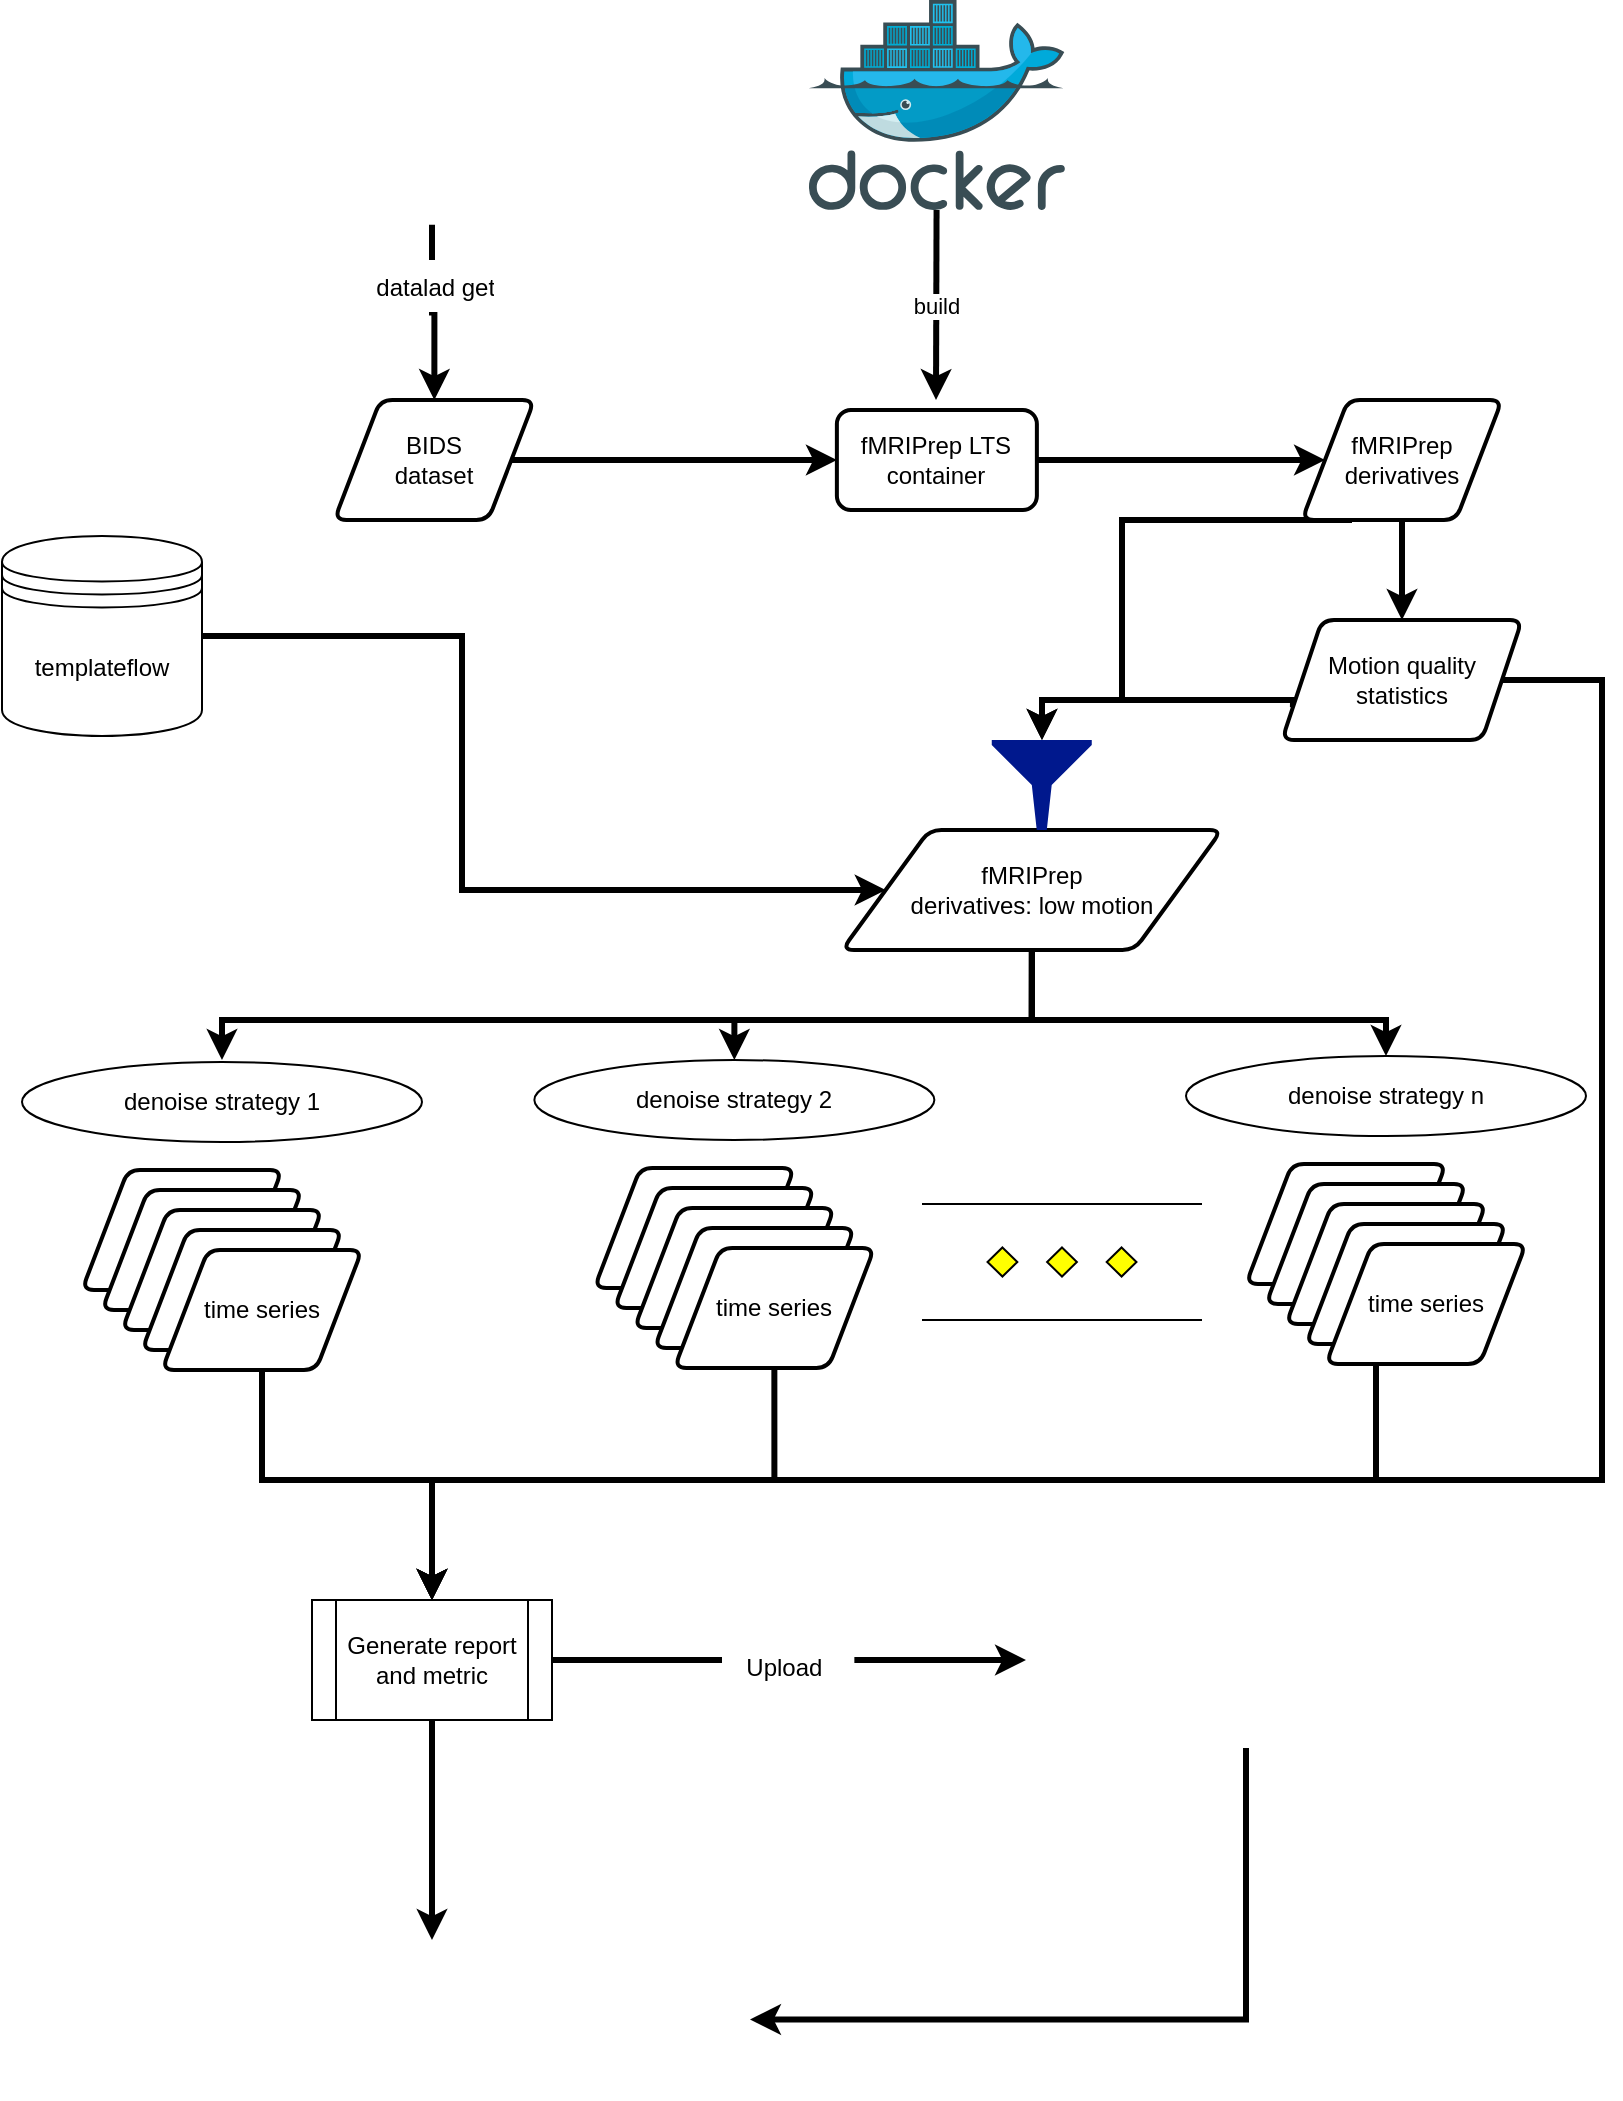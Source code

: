 <mxfile version="20.2.3" type="device"><diagram id="GxkQ14rdTwtl7Tk-R5S2" name="Page-1"><mxGraphModel dx="3644" dy="878" grid="1" gridSize="10" guides="1" tooltips="1" connect="1" arrows="1" fold="1" page="1" pageScale="1" pageWidth="827" pageHeight="1169" math="0" shadow="0"><root><mxCell id="0"/><mxCell id="1" parent="0"/><mxCell id="LOCV592n52zfwrZNaLTO-112" style="edgeStyle=orthogonalEdgeStyle;rounded=0;orthogonalLoop=1;jettySize=auto;html=1;exitX=0.5;exitY=1;exitDx=0;exitDy=0;entryX=1;entryY=0.5;entryDx=0;entryDy=0;fontFamily=Helvetica;strokeWidth=3;" parent="1" source="LOCV592n52zfwrZNaLTO-11" target="LOCV592n52zfwrZNaLTO-108" edge="1"><mxGeometry relative="1" as="geometry"/></mxCell><mxCell id="LOCV592n52zfwrZNaLTO-11" value="" style="shape=image;imageAspect=0;aspect=fixed;verticalLabelPosition=bottom;verticalAlign=top;image=https://pbs.twimg.com/card_img/1560212477077467136/5C-EbckV?format=jpg&amp;name=small;" parent="1" vertex="1"><mxGeometry x="-1128" y="806" width="220" height="88" as="geometry"/></mxCell><mxCell id="LOCV592n52zfwrZNaLTO-28" style="edgeStyle=orthogonalEdgeStyle;rounded=0;orthogonalLoop=1;jettySize=auto;html=1;exitX=0.5;exitY=1;exitDx=0;exitDy=0;entryX=0.5;entryY=0;entryDx=0;entryDy=0;strokeWidth=3;" parent="1" source="LOCV592n52zfwrZNaLTO-13" target="LOCV592n52zfwrZNaLTO-29" edge="1"><mxGeometry relative="1" as="geometry"><mxPoint x="-1424" y="200" as="targetPoint"/></mxGeometry></mxCell><mxCell id="LOCV592n52zfwrZNaLTO-13" value="" style="shape=image;imageAspect=0;verticalLabelPosition=bottom;verticalAlign=top;image=https://openneuro.org/assets/on-dark.12f4e2ce.svg;aspect=fixed;" parent="1" vertex="1"><mxGeometry x="-1490" y="20" width="130" height="112.36" as="geometry"/></mxCell><mxCell id="LOCV592n52zfwrZNaLTO-21" value="" style="sketch=0;aspect=fixed;html=1;points=[];align=center;image;fontSize=12;image=img/lib/mscae/Docker.svg;" parent="1" vertex="1"><mxGeometry x="-1236.59" y="20" width="128.05" height="105" as="geometry"/></mxCell><mxCell id="LOCV592n52zfwrZNaLTO-22" value="" style="endArrow=classic;html=1;rounded=0;strokeWidth=3;" parent="1" source="LOCV592n52zfwrZNaLTO-21" edge="1"><mxGeometry relative="1" as="geometry"><mxPoint x="-920" y="310" as="sourcePoint"/><mxPoint x="-1173" y="220" as="targetPoint"/></mxGeometry></mxCell><mxCell id="LOCV592n52zfwrZNaLTO-23" value="build" style="edgeLabel;resizable=0;html=1;align=center;verticalAlign=middle;" parent="LOCV592n52zfwrZNaLTO-22" connectable="0" vertex="1"><mxGeometry relative="1" as="geometry"/></mxCell><mxCell id="LOCV592n52zfwrZNaLTO-39" style="edgeStyle=orthogonalEdgeStyle;rounded=0;orthogonalLoop=1;jettySize=auto;html=1;entryX=0;entryY=0.5;entryDx=0;entryDy=0;strokeWidth=3;" parent="1" source="LOCV592n52zfwrZNaLTO-29" target="LOCV592n52zfwrZNaLTO-36" edge="1"><mxGeometry relative="1" as="geometry"/></mxCell><mxCell id="LOCV592n52zfwrZNaLTO-29" value="BIDS &lt;br&gt;dataset" style="shape=parallelogram;html=1;strokeWidth=2;perimeter=parallelogramPerimeter;whiteSpace=wrap;rounded=1;arcSize=12;size=0.23;" parent="1" vertex="1"><mxGeometry x="-1473.82" y="220" width="100" height="60" as="geometry"/></mxCell><mxCell id="LOCV592n52zfwrZNaLTO-42" value="" style="edgeStyle=orthogonalEdgeStyle;rounded=0;orthogonalLoop=1;jettySize=auto;html=1;entryX=0;entryY=0.5;entryDx=0;entryDy=0;strokeWidth=3;" parent="1" source="LOCV592n52zfwrZNaLTO-36" target="LOCV592n52zfwrZNaLTO-40" edge="1"><mxGeometry relative="1" as="geometry"><mxPoint x="-1052.56" y="250" as="targetPoint"/></mxGeometry></mxCell><mxCell id="LOCV592n52zfwrZNaLTO-36" value="fMRIPrep LTS container" style="rounded=1;whiteSpace=wrap;html=1;absoluteArcSize=1;arcSize=14;strokeWidth=2;" parent="1" vertex="1"><mxGeometry x="-1222.56" y="225" width="100" height="50" as="geometry"/></mxCell><mxCell id="LOCV592n52zfwrZNaLTO-37" style="edgeStyle=orthogonalEdgeStyle;rounded=0;orthogonalLoop=1;jettySize=auto;html=1;exitX=0.5;exitY=1;exitDx=0;exitDy=0;" parent="1" source="LOCV592n52zfwrZNaLTO-36" target="LOCV592n52zfwrZNaLTO-36" edge="1"><mxGeometry relative="1" as="geometry"/></mxCell><mxCell id="LOCV592n52zfwrZNaLTO-51" value="" style="edgeStyle=orthogonalEdgeStyle;rounded=0;orthogonalLoop=1;jettySize=auto;html=1;fontFamily=Helvetica;strokeWidth=3;" parent="1" source="LOCV592n52zfwrZNaLTO-40" target="LOCV592n52zfwrZNaLTO-50" edge="1"><mxGeometry relative="1" as="geometry"/></mxCell><mxCell id="LOCV592n52zfwrZNaLTO-55" style="edgeStyle=orthogonalEdgeStyle;rounded=0;orthogonalLoop=1;jettySize=auto;html=1;exitX=0.25;exitY=1;exitDx=0;exitDy=0;fontFamily=Helvetica;strokeWidth=3;" parent="1" source="LOCV592n52zfwrZNaLTO-40" target="LOCV592n52zfwrZNaLTO-54" edge="1"><mxGeometry relative="1" as="geometry"><Array as="points"><mxPoint x="-1080" y="280"/><mxPoint x="-1080" y="370"/><mxPoint x="-1120" y="370"/></Array></mxGeometry></mxCell><mxCell id="LOCV592n52zfwrZNaLTO-40" value="&lt;div&gt;fMRIPrep&lt;/div&gt;&lt;div&gt;derivatives&lt;br&gt;&lt;/div&gt;" style="shape=parallelogram;html=1;strokeWidth=2;perimeter=parallelogramPerimeter;whiteSpace=wrap;rounded=1;arcSize=12;size=0.23;" parent="1" vertex="1"><mxGeometry x="-990" y="220" width="100" height="60" as="geometry"/></mxCell><mxCell id="LOCV592n52zfwrZNaLTO-48" value="datalad get" style="text;strokeColor=none;fillColor=default;align=left;verticalAlign=top;spacingLeft=4;spacingRight=4;overflow=hidden;rotatable=0;points=[[0,0.5],[1,0.5]];portConstraint=eastwest;fontFamily=Helvetica;" parent="1" vertex="1"><mxGeometry x="-1458.82" y="150" width="70" height="26" as="geometry"/></mxCell><mxCell id="LOCV592n52zfwrZNaLTO-60" style="edgeStyle=orthogonalEdgeStyle;rounded=0;orthogonalLoop=1;jettySize=auto;html=1;exitX=0;exitY=0.75;exitDx=0;exitDy=0;fontFamily=Helvetica;strokeWidth=3;" parent="1" source="LOCV592n52zfwrZNaLTO-50" target="LOCV592n52zfwrZNaLTO-54" edge="1"><mxGeometry relative="1" as="geometry"><Array as="points"><mxPoint x="-994" y="370"/><mxPoint x="-1120" y="370"/></Array></mxGeometry></mxCell><mxCell id="LOCV592n52zfwrZNaLTO-98" style="edgeStyle=orthogonalEdgeStyle;rounded=0;orthogonalLoop=1;jettySize=auto;html=1;exitX=1;exitY=0.5;exitDx=0;exitDy=0;entryX=0.5;entryY=0;entryDx=0;entryDy=0;fontFamily=Helvetica;strokeWidth=3;" parent="1" source="LOCV592n52zfwrZNaLTO-50" target="LOCV592n52zfwrZNaLTO-100" edge="1"><mxGeometry relative="1" as="geometry"><mxPoint x="-802" y="754" as="targetPoint"/><Array as="points"><mxPoint x="-840" y="360"/><mxPoint x="-840" y="760"/><mxPoint x="-1425" y="760"/></Array></mxGeometry></mxCell><mxCell id="LOCV592n52zfwrZNaLTO-50" value="Motion quality statistics" style="shape=parallelogram;perimeter=parallelogramPerimeter;whiteSpace=wrap;html=1;fixedSize=1;strokeWidth=2;rounded=1;arcSize=12;" parent="1" vertex="1"><mxGeometry x="-1000" y="330" width="120" height="60" as="geometry"/></mxCell><mxCell id="LOCV592n52zfwrZNaLTO-87" style="edgeStyle=orthogonalEdgeStyle;rounded=0;orthogonalLoop=1;jettySize=auto;html=1;exitX=0.5;exitY=1;exitDx=0;exitDy=0;fontFamily=Helvetica;strokeWidth=3;" parent="1" source="LOCV592n52zfwrZNaLTO-53" edge="1"><mxGeometry relative="1" as="geometry"><mxPoint x="-1530" y="550" as="targetPoint"/><Array as="points"><mxPoint x="-1125" y="530"/><mxPoint x="-1530" y="530"/></Array></mxGeometry></mxCell><mxCell id="LOCV592n52zfwrZNaLTO-88" style="edgeStyle=orthogonalEdgeStyle;rounded=0;orthogonalLoop=1;jettySize=auto;html=1;exitX=0.5;exitY=1;exitDx=0;exitDy=0;entryX=0.5;entryY=0;entryDx=0;entryDy=0;fontFamily=Helvetica;strokeWidth=3;" parent="1" source="LOCV592n52zfwrZNaLTO-53" target="LOCV592n52zfwrZNaLTO-79" edge="1"><mxGeometry relative="1" as="geometry"><Array as="points"><mxPoint x="-1125" y="530"/><mxPoint x="-1274" y="530"/></Array></mxGeometry></mxCell><mxCell id="LOCV592n52zfwrZNaLTO-89" style="edgeStyle=orthogonalEdgeStyle;rounded=0;orthogonalLoop=1;jettySize=auto;html=1;exitX=0.5;exitY=1;exitDx=0;exitDy=0;entryX=0.5;entryY=0;entryDx=0;entryDy=0;fontFamily=Helvetica;strokeWidth=3;" parent="1" source="LOCV592n52zfwrZNaLTO-53" target="LOCV592n52zfwrZNaLTO-86" edge="1"><mxGeometry relative="1" as="geometry"><Array as="points"><mxPoint x="-1125" y="530"/><mxPoint x="-948" y="530"/></Array></mxGeometry></mxCell><mxCell id="LOCV592n52zfwrZNaLTO-53" value="&lt;div&gt;fMRIPrep&lt;/div&gt;&lt;div&gt;derivatives: low motion&lt;br&gt;&lt;/div&gt;" style="shape=parallelogram;html=1;strokeWidth=2;perimeter=parallelogramPerimeter;whiteSpace=wrap;rounded=1;arcSize=12;size=0.23;fontFamily=Helvetica;fillColor=default;" parent="1" vertex="1"><mxGeometry x="-1220" y="435" width="189.88" height="60" as="geometry"/></mxCell><mxCell id="LOCV592n52zfwrZNaLTO-54" value="" style="sketch=0;aspect=fixed;pointerEvents=1;shadow=0;dashed=0;html=1;strokeColor=none;labelPosition=center;verticalLabelPosition=bottom;verticalAlign=top;align=center;fillColor=#00188D;shape=mxgraph.mscae.enterprise.filter;fontFamily=Helvetica;" parent="1" vertex="1"><mxGeometry x="-1145.12" y="390" width="50" height="45" as="geometry"/></mxCell><mxCell id="LOCV592n52zfwrZNaLTO-63" style="edgeStyle=orthogonalEdgeStyle;rounded=0;orthogonalLoop=1;jettySize=auto;html=1;entryX=0;entryY=0.5;entryDx=0;entryDy=0;fontFamily=Helvetica;strokeWidth=3;" parent="1" source="LOCV592n52zfwrZNaLTO-62" target="LOCV592n52zfwrZNaLTO-53" edge="1"><mxGeometry relative="1" as="geometry"><Array as="points"><mxPoint x="-1410" y="338"/><mxPoint x="-1410" y="465"/></Array></mxGeometry></mxCell><mxCell id="LOCV592n52zfwrZNaLTO-62" value="&lt;div&gt;templateflow&lt;/div&gt;" style="shape=datastore;whiteSpace=wrap;html=1;fontFamily=Helvetica;fillColor=default;" parent="1" vertex="1"><mxGeometry x="-1640" y="288" width="100" height="100" as="geometry"/></mxCell><mxCell id="LOCV592n52zfwrZNaLTO-67" value="" style="shape=parallelogram;html=1;strokeWidth=2;perimeter=parallelogramPerimeter;whiteSpace=wrap;rounded=1;arcSize=12;size=0.23;fontFamily=Helvetica;fillColor=default;" parent="1" vertex="1"><mxGeometry x="-1600" y="605" width="100" height="60" as="geometry"/></mxCell><mxCell id="LOCV592n52zfwrZNaLTO-68" value="" style="shape=parallelogram;html=1;strokeWidth=2;perimeter=parallelogramPerimeter;whiteSpace=wrap;rounded=1;arcSize=12;size=0.23;fontFamily=Helvetica;fillColor=default;" parent="1" vertex="1"><mxGeometry x="-1590" y="615" width="100" height="60" as="geometry"/></mxCell><mxCell id="LOCV592n52zfwrZNaLTO-69" value="" style="shape=parallelogram;html=1;strokeWidth=2;perimeter=parallelogramPerimeter;whiteSpace=wrap;rounded=1;arcSize=12;size=0.23;fontFamily=Helvetica;fillColor=default;" parent="1" vertex="1"><mxGeometry x="-1580" y="625" width="100" height="60" as="geometry"/></mxCell><mxCell id="LOCV592n52zfwrZNaLTO-70" value="" style="shape=parallelogram;html=1;strokeWidth=2;perimeter=parallelogramPerimeter;whiteSpace=wrap;rounded=1;arcSize=12;size=0.23;fontFamily=Helvetica;fillColor=default;" parent="1" vertex="1"><mxGeometry x="-1570" y="635" width="100" height="60" as="geometry"/></mxCell><mxCell id="LOCV592n52zfwrZNaLTO-117" style="edgeStyle=orthogonalEdgeStyle;rounded=0;orthogonalLoop=1;jettySize=auto;html=1;exitX=0.5;exitY=1;exitDx=0;exitDy=0;entryX=0.5;entryY=0;entryDx=0;entryDy=0;fontFamily=Helvetica;strokeWidth=3;" parent="1" source="LOCV592n52zfwrZNaLTO-71" target="LOCV592n52zfwrZNaLTO-100" edge="1"><mxGeometry relative="1" as="geometry"><Array as="points"><mxPoint x="-1510" y="760"/><mxPoint x="-1425" y="760"/></Array></mxGeometry></mxCell><mxCell id="LOCV592n52zfwrZNaLTO-71" value="time series" style="shape=parallelogram;html=1;strokeWidth=2;perimeter=parallelogramPerimeter;whiteSpace=wrap;rounded=1;arcSize=12;size=0.23;fontFamily=Helvetica;fillColor=default;" parent="1" vertex="1"><mxGeometry x="-1560" y="645" width="100" height="60" as="geometry"/></mxCell><mxCell id="LOCV592n52zfwrZNaLTO-72" value="denoise strategy 1" style="ellipse;whiteSpace=wrap;html=1;align=center;fontFamily=Helvetica;fillColor=default;" parent="1" vertex="1"><mxGeometry x="-1630" y="551" width="200" height="40" as="geometry"/></mxCell><mxCell id="LOCV592n52zfwrZNaLTO-74" value="" style="shape=parallelogram;html=1;strokeWidth=2;perimeter=parallelogramPerimeter;whiteSpace=wrap;rounded=1;arcSize=12;size=0.23;fontFamily=Helvetica;fillColor=default;" parent="1" vertex="1"><mxGeometry x="-1343.82" y="604" width="100" height="60" as="geometry"/></mxCell><mxCell id="LOCV592n52zfwrZNaLTO-75" value="" style="shape=parallelogram;html=1;strokeWidth=2;perimeter=parallelogramPerimeter;whiteSpace=wrap;rounded=1;arcSize=12;size=0.23;fontFamily=Helvetica;fillColor=default;" parent="1" vertex="1"><mxGeometry x="-1333.82" y="614" width="100" height="60" as="geometry"/></mxCell><mxCell id="LOCV592n52zfwrZNaLTO-76" value="" style="shape=parallelogram;html=1;strokeWidth=2;perimeter=parallelogramPerimeter;whiteSpace=wrap;rounded=1;arcSize=12;size=0.23;fontFamily=Helvetica;fillColor=default;" parent="1" vertex="1"><mxGeometry x="-1323.82" y="624" width="100" height="60" as="geometry"/></mxCell><mxCell id="LOCV592n52zfwrZNaLTO-77" value="" style="shape=parallelogram;html=1;strokeWidth=2;perimeter=parallelogramPerimeter;whiteSpace=wrap;rounded=1;arcSize=12;size=0.23;fontFamily=Helvetica;fillColor=default;" parent="1" vertex="1"><mxGeometry x="-1313.82" y="634" width="100" height="60" as="geometry"/></mxCell><mxCell id="LOCV592n52zfwrZNaLTO-118" style="edgeStyle=orthogonalEdgeStyle;rounded=0;orthogonalLoop=1;jettySize=auto;html=1;exitX=0.5;exitY=1;exitDx=0;exitDy=0;entryX=0.5;entryY=0;entryDx=0;entryDy=0;fontFamily=Helvetica;strokeWidth=3;" parent="1" source="LOCV592n52zfwrZNaLTO-78" target="LOCV592n52zfwrZNaLTO-100" edge="1"><mxGeometry relative="1" as="geometry"><Array as="points"><mxPoint x="-1254" y="760"/><mxPoint x="-1425" y="760"/></Array></mxGeometry></mxCell><mxCell id="LOCV592n52zfwrZNaLTO-78" value="time series" style="shape=parallelogram;html=1;strokeWidth=2;perimeter=parallelogramPerimeter;whiteSpace=wrap;rounded=1;arcSize=12;size=0.23;fontFamily=Helvetica;fillColor=default;" parent="1" vertex="1"><mxGeometry x="-1303.82" y="644" width="100" height="60" as="geometry"/></mxCell><mxCell id="LOCV592n52zfwrZNaLTO-79" value="denoise strategy 2" style="ellipse;whiteSpace=wrap;html=1;align=center;fontFamily=Helvetica;fillColor=default;" parent="1" vertex="1"><mxGeometry x="-1373.82" y="550" width="200" height="40" as="geometry"/></mxCell><mxCell id="LOCV592n52zfwrZNaLTO-80" value="" style="verticalLabelPosition=bottom;verticalAlign=top;html=1;shape=mxgraph.flowchart.parallel_mode;pointerEvents=1;fontFamily=Helvetica;fillColor=default;" parent="1" vertex="1"><mxGeometry x="-1180" y="622" width="140" height="58" as="geometry"/></mxCell><mxCell id="LOCV592n52zfwrZNaLTO-81" value="" style="shape=parallelogram;html=1;strokeWidth=2;perimeter=parallelogramPerimeter;whiteSpace=wrap;rounded=1;arcSize=12;size=0.23;fontFamily=Helvetica;fillColor=default;" parent="1" vertex="1"><mxGeometry x="-1018" y="602" width="100" height="60" as="geometry"/></mxCell><mxCell id="LOCV592n52zfwrZNaLTO-82" value="" style="shape=parallelogram;html=1;strokeWidth=2;perimeter=parallelogramPerimeter;whiteSpace=wrap;rounded=1;arcSize=12;size=0.23;fontFamily=Helvetica;fillColor=default;" parent="1" vertex="1"><mxGeometry x="-1008" y="612" width="100" height="60" as="geometry"/></mxCell><mxCell id="LOCV592n52zfwrZNaLTO-83" value="" style="shape=parallelogram;html=1;strokeWidth=2;perimeter=parallelogramPerimeter;whiteSpace=wrap;rounded=1;arcSize=12;size=0.23;fontFamily=Helvetica;fillColor=default;" parent="1" vertex="1"><mxGeometry x="-998" y="622" width="100" height="60" as="geometry"/></mxCell><mxCell id="LOCV592n52zfwrZNaLTO-84" value="" style="shape=parallelogram;html=1;strokeWidth=2;perimeter=parallelogramPerimeter;whiteSpace=wrap;rounded=1;arcSize=12;size=0.23;fontFamily=Helvetica;fillColor=default;" parent="1" vertex="1"><mxGeometry x="-988" y="632" width="100" height="60" as="geometry"/></mxCell><mxCell id="LOCV592n52zfwrZNaLTO-120" style="edgeStyle=orthogonalEdgeStyle;rounded=0;orthogonalLoop=1;jettySize=auto;html=1;exitX=0.25;exitY=1;exitDx=0;exitDy=0;entryX=0.5;entryY=0;entryDx=0;entryDy=0;fontFamily=Helvetica;strokeWidth=3;" parent="1" source="LOCV592n52zfwrZNaLTO-85" target="LOCV592n52zfwrZNaLTO-100" edge="1"><mxGeometry relative="1" as="geometry"><Array as="points"><mxPoint x="-953" y="760"/><mxPoint x="-1425" y="760"/></Array></mxGeometry></mxCell><mxCell id="LOCV592n52zfwrZNaLTO-85" value="time series" style="shape=parallelogram;html=1;strokeWidth=2;perimeter=parallelogramPerimeter;whiteSpace=wrap;rounded=1;arcSize=12;size=0.23;fontFamily=Helvetica;fillColor=default;" parent="1" vertex="1"><mxGeometry x="-978" y="642" width="100" height="60" as="geometry"/></mxCell><mxCell id="LOCV592n52zfwrZNaLTO-86" value="denoise strategy n" style="ellipse;whiteSpace=wrap;html=1;align=center;fontFamily=Helvetica;fillColor=default;" parent="1" vertex="1"><mxGeometry x="-1048" y="548" width="200" height="40" as="geometry"/></mxCell><mxCell id="LOCV592n52zfwrZNaLTO-102" style="edgeStyle=orthogonalEdgeStyle;rounded=0;orthogonalLoop=1;jettySize=auto;html=1;exitX=1;exitY=0.5;exitDx=0;exitDy=0;entryX=0;entryY=0.5;entryDx=0;entryDy=0;fontFamily=Helvetica;startArrow=none;strokeWidth=3;" parent="1" source="LOCV592n52zfwrZNaLTO-105" target="LOCV592n52zfwrZNaLTO-11" edge="1"><mxGeometry relative="1" as="geometry"/></mxCell><mxCell id="LOCV592n52zfwrZNaLTO-111" style="edgeStyle=orthogonalEdgeStyle;rounded=0;orthogonalLoop=1;jettySize=auto;html=1;exitX=0.5;exitY=1;exitDx=0;exitDy=0;entryX=0.5;entryY=0;entryDx=0;entryDy=0;fontFamily=Helvetica;strokeWidth=3;" parent="1" source="LOCV592n52zfwrZNaLTO-100" target="LOCV592n52zfwrZNaLTO-108" edge="1"><mxGeometry relative="1" as="geometry"/></mxCell><mxCell id="LOCV592n52zfwrZNaLTO-100" value="Generate report and metric" style="shape=process;whiteSpace=wrap;html=1;backgroundOutline=1;fontFamily=Helvetica;fillColor=default;" parent="1" vertex="1"><mxGeometry x="-1485" y="820" width="120" height="60" as="geometry"/></mxCell><mxCell id="LOCV592n52zfwrZNaLTO-105" value="Upload&#10;" style="text;strokeColor=none;fillColor=none;align=left;verticalAlign=top;spacingLeft=4;spacingRight=4;overflow=hidden;rotatable=0;points=[[0,0.5],[1,0.5]];portConstraint=eastwest;fontFamily=Helvetica;" parent="1" vertex="1"><mxGeometry x="-1273.82" y="840" width="60" height="20" as="geometry"/></mxCell><mxCell id="LOCV592n52zfwrZNaLTO-106" value="" style="edgeStyle=orthogonalEdgeStyle;rounded=0;orthogonalLoop=1;jettySize=auto;html=1;exitX=1;exitY=0.5;exitDx=0;exitDy=0;fontFamily=Helvetica;endArrow=none;strokeWidth=3;" parent="1" source="LOCV592n52zfwrZNaLTO-100" edge="1"><mxGeometry relative="1" as="geometry"><mxPoint x="-1121" y="850" as="sourcePoint"/><mxPoint x="-1280" y="850" as="targetPoint"/></mxGeometry></mxCell><mxCell id="LOCV592n52zfwrZNaLTO-108" value="" style="shape=image;imageAspect=0;verticalLabelPosition=bottom;verticalAlign=top;fontFamily=Helvetica;fillColor=default;image=https://jupyterbook.org/en/stable/_static/logo-wide.svg;aspect=fixed;" parent="1" vertex="1"><mxGeometry x="-1584" y="990" width="318" height="79.5" as="geometry"/></mxCell></root></mxGraphModel></diagram></mxfile>